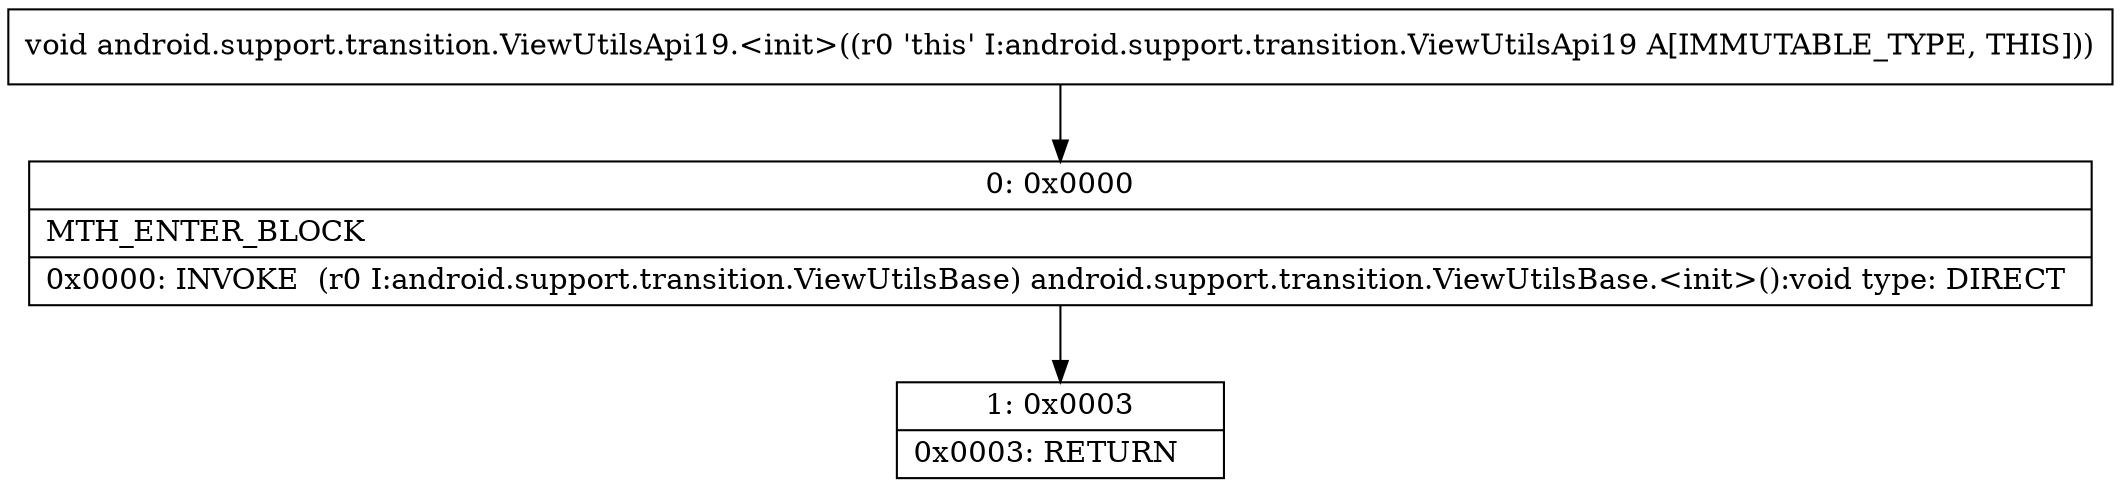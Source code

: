 digraph "CFG forandroid.support.transition.ViewUtilsApi19.\<init\>()V" {
Node_0 [shape=record,label="{0\:\ 0x0000|MTH_ENTER_BLOCK\l|0x0000: INVOKE  (r0 I:android.support.transition.ViewUtilsBase) android.support.transition.ViewUtilsBase.\<init\>():void type: DIRECT \l}"];
Node_1 [shape=record,label="{1\:\ 0x0003|0x0003: RETURN   \l}"];
MethodNode[shape=record,label="{void android.support.transition.ViewUtilsApi19.\<init\>((r0 'this' I:android.support.transition.ViewUtilsApi19 A[IMMUTABLE_TYPE, THIS])) }"];
MethodNode -> Node_0;
Node_0 -> Node_1;
}

